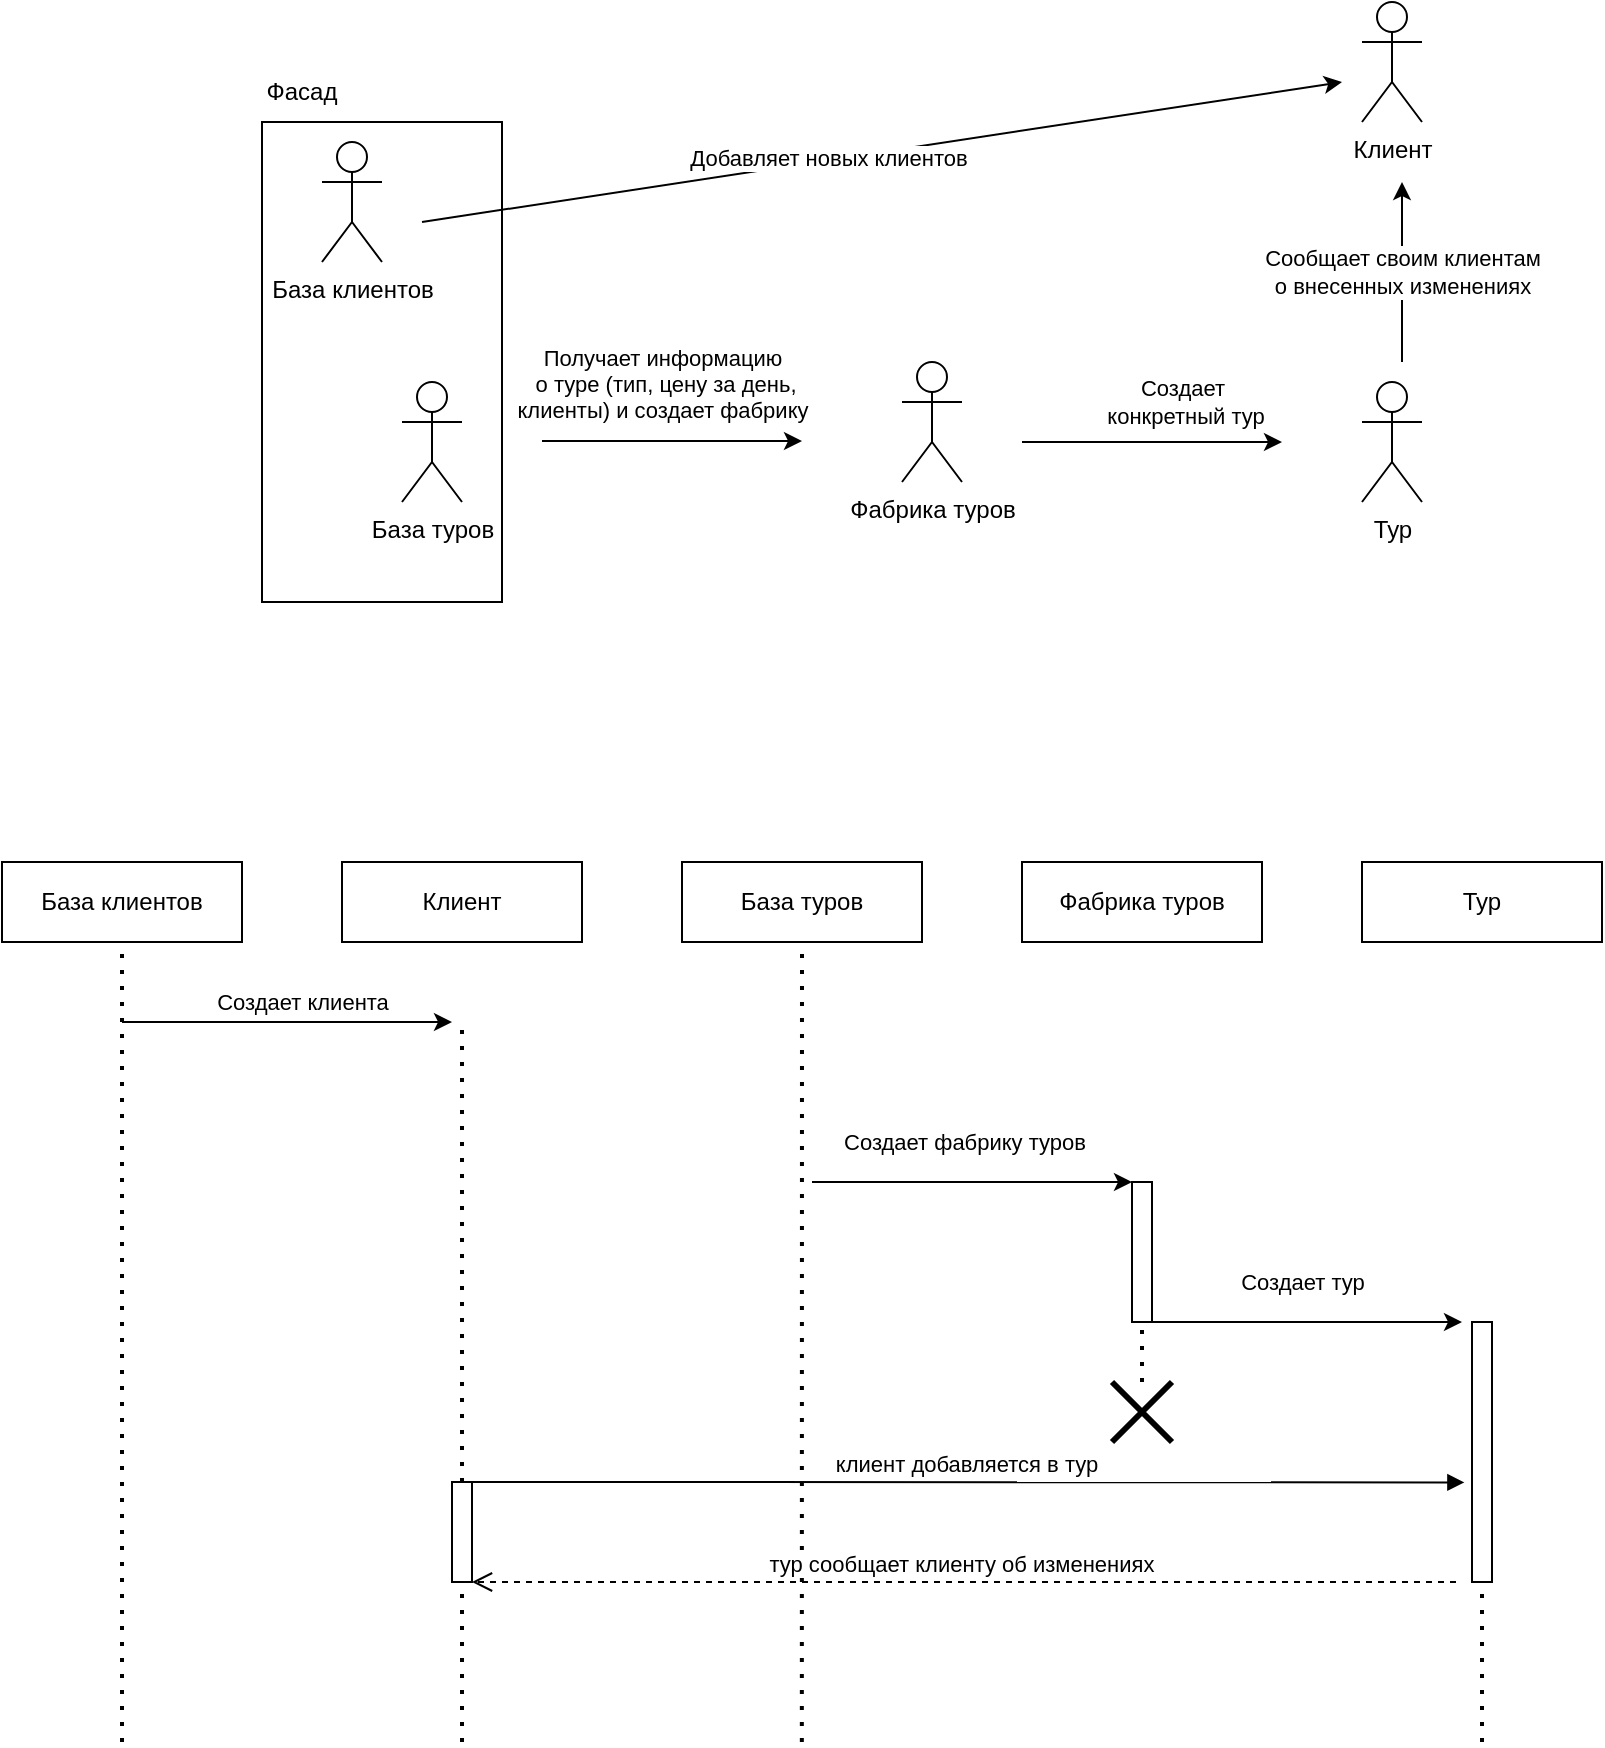 <mxfile version="17.2.4" type="device"><diagram id="MNFbB_95GLzA0_M8Ytmw" name="Page-1"><mxGraphModel dx="736" dy="384" grid="1" gridSize="10" guides="1" tooltips="1" connect="1" arrows="1" fold="1" page="1" pageScale="1" pageWidth="827" pageHeight="1169" math="0" shadow="0"><root><mxCell id="0"/><mxCell id="1" parent="0"/><mxCell id="Hb7DfOSYYr22E7tTKHMi-1" value="Фабрика туров" style="shape=umlActor;verticalLabelPosition=bottom;verticalAlign=top;html=1;outlineConnect=0;" parent="1" vertex="1"><mxGeometry x="550" y="320" width="30" height="60" as="geometry"/></mxCell><mxCell id="Hb7DfOSYYr22E7tTKHMi-2" value="Тур" style="shape=umlActor;verticalLabelPosition=bottom;verticalAlign=top;html=1;outlineConnect=0;" parent="1" vertex="1"><mxGeometry x="780" y="330" width="30" height="60" as="geometry"/></mxCell><mxCell id="Hb7DfOSYYr22E7tTKHMi-3" value="Клиент" style="shape=umlActor;verticalLabelPosition=bottom;verticalAlign=top;html=1;outlineConnect=0;" parent="1" vertex="1"><mxGeometry x="780" y="140" width="30" height="60" as="geometry"/></mxCell><mxCell id="Hb7DfOSYYr22E7tTKHMi-4" value="" style="endArrow=classic;html=1;rounded=0;" parent="1" edge="1"><mxGeometry width="50" height="50" relative="1" as="geometry"><mxPoint x="370" y="359.5" as="sourcePoint"/><mxPoint x="500" y="359.5" as="targetPoint"/></mxGeometry></mxCell><mxCell id="Hb7DfOSYYr22E7tTKHMi-5" value="Получает информацию&lt;br&gt;&amp;nbsp;о туре (тип, цену за день,&lt;br&gt;клиенты) и создает фабрику" style="edgeLabel;html=1;align=center;verticalAlign=middle;resizable=0;points=[];" parent="Hb7DfOSYYr22E7tTKHMi-4" vertex="1" connectable="0"><mxGeometry x="-0.249" y="-2" relative="1" as="geometry"><mxPoint x="11" y="-31" as="offset"/></mxGeometry></mxCell><mxCell id="Hb7DfOSYYr22E7tTKHMi-9" value="База клиентов" style="shape=umlActor;verticalLabelPosition=bottom;verticalAlign=top;html=1;outlineConnect=0;" parent="1" vertex="1"><mxGeometry x="260" y="210" width="30" height="60" as="geometry"/></mxCell><mxCell id="Hb7DfOSYYr22E7tTKHMi-10" value="База туров" style="shape=umlActor;verticalLabelPosition=bottom;verticalAlign=top;html=1;outlineConnect=0;" parent="1" vertex="1"><mxGeometry x="300" y="330" width="30" height="60" as="geometry"/></mxCell><mxCell id="Hb7DfOSYYr22E7tTKHMi-16" value="Создает&lt;br&gt;&amp;nbsp;конкретный тур" style="endArrow=classic;html=1;rounded=0;" parent="1" edge="1"><mxGeometry x="0.231" y="20" width="50" height="50" relative="1" as="geometry"><mxPoint x="610" y="360" as="sourcePoint"/><mxPoint x="740" y="360" as="targetPoint"/><mxPoint as="offset"/></mxGeometry></mxCell><mxCell id="Hb7DfOSYYr22E7tTKHMi-20" value="Сообщает своим клиентам &lt;br&gt;о внесенных изменениях" style="endArrow=classic;html=1;rounded=0;" parent="1" edge="1"><mxGeometry width="50" height="50" relative="1" as="geometry"><mxPoint x="800" y="320" as="sourcePoint"/><mxPoint x="800" y="230" as="targetPoint"/></mxGeometry></mxCell><mxCell id="Hb7DfOSYYr22E7tTKHMi-22" value="" style="endArrow=classic;html=1;rounded=0;" parent="1" edge="1"><mxGeometry width="50" height="50" relative="1" as="geometry"><mxPoint x="310" y="250" as="sourcePoint"/><mxPoint x="770" y="180" as="targetPoint"/></mxGeometry></mxCell><mxCell id="Hb7DfOSYYr22E7tTKHMi-23" value="Добавляет новых клиентов" style="edgeLabel;html=1;align=center;verticalAlign=middle;resizable=0;points=[];" parent="Hb7DfOSYYr22E7tTKHMi-22" vertex="1" connectable="0"><mxGeometry x="-0.121" y="2" relative="1" as="geometry"><mxPoint x="1" as="offset"/></mxGeometry></mxCell><mxCell id="Hb7DfOSYYr22E7tTKHMi-25" value="Фабрика туров" style="rounded=0;whiteSpace=wrap;html=1;" parent="1" vertex="1"><mxGeometry x="610" y="570" width="120" height="40" as="geometry"/></mxCell><mxCell id="Hb7DfOSYYr22E7tTKHMi-26" value="Тур" style="rounded=0;whiteSpace=wrap;html=1;" parent="1" vertex="1"><mxGeometry x="780" y="570" width="120" height="40" as="geometry"/></mxCell><mxCell id="Hb7DfOSYYr22E7tTKHMi-27" value="База туров" style="rounded=0;whiteSpace=wrap;html=1;" parent="1" vertex="1"><mxGeometry x="440" y="570" width="120" height="40" as="geometry"/></mxCell><mxCell id="Hb7DfOSYYr22E7tTKHMi-28" value="База клиентов" style="rounded=0;whiteSpace=wrap;html=1;" parent="1" vertex="1"><mxGeometry x="100" y="570" width="120" height="40" as="geometry"/></mxCell><mxCell id="Hb7DfOSYYr22E7tTKHMi-29" value="Клиент" style="rounded=0;whiteSpace=wrap;html=1;" parent="1" vertex="1"><mxGeometry x="270" y="570" width="120" height="40" as="geometry"/></mxCell><mxCell id="Hb7DfOSYYr22E7tTKHMi-31" value="" style="endArrow=none;dashed=1;html=1;dashPattern=1 3;strokeWidth=2;rounded=0;entryX=0.5;entryY=1;entryDx=0;entryDy=0;" parent="1" target="Hb7DfOSYYr22E7tTKHMi-28" edge="1"><mxGeometry width="50" height="50" relative="1" as="geometry"><mxPoint x="160" y="1010" as="sourcePoint"/><mxPoint x="390" y="650" as="targetPoint"/></mxGeometry></mxCell><mxCell id="Hb7DfOSYYr22E7tTKHMi-33" value="" style="endArrow=none;dashed=1;html=1;dashPattern=1 3;strokeWidth=2;rounded=0;entryX=0.5;entryY=1;entryDx=0;entryDy=0;startArrow=none;" parent="1" edge="1" target="Hb7DfOSYYr22E7tTKHMi-27"><mxGeometry width="50" height="50" relative="1" as="geometry"><mxPoint x="499.92" y="1010" as="sourcePoint"/><mxPoint x="499.5" y="700" as="targetPoint"/></mxGeometry></mxCell><mxCell id="Hb7DfOSYYr22E7tTKHMi-38" value="" style="endArrow=classic;html=1;rounded=0;entryX=0;entryY=0;entryDx=0;entryDy=0;" parent="1" edge="1"><mxGeometry width="50" height="50" relative="1" as="geometry"><mxPoint x="160" y="650" as="sourcePoint"/><mxPoint x="325" y="650" as="targetPoint"/></mxGeometry></mxCell><mxCell id="Hb7DfOSYYr22E7tTKHMi-39" value="Создает клиента" style="edgeLabel;html=1;align=center;verticalAlign=middle;resizable=0;points=[];" parent="Hb7DfOSYYr22E7tTKHMi-38" vertex="1" connectable="0"><mxGeometry x="-0.162" relative="1" as="geometry"><mxPoint x="21" y="-10" as="offset"/></mxGeometry></mxCell><mxCell id="Hb7DfOSYYr22E7tTKHMi-40" value="" style="endArrow=classic;html=1;rounded=0;" parent="1" edge="1"><mxGeometry width="50" height="50" relative="1" as="geometry"><mxPoint x="505" y="730" as="sourcePoint"/><mxPoint x="665" y="730" as="targetPoint"/></mxGeometry></mxCell><mxCell id="Hb7DfOSYYr22E7tTKHMi-41" value="Создает фабрику туров" style="edgeLabel;html=1;align=center;verticalAlign=middle;resizable=0;points=[];" parent="Hb7DfOSYYr22E7tTKHMi-40" vertex="1" connectable="0"><mxGeometry x="0.131" y="-1" relative="1" as="geometry"><mxPoint x="-15" y="-21" as="offset"/></mxGeometry></mxCell><mxCell id="4ANXY-BNiGa0FB9Rb9c4-7" value="" style="endArrow=none;dashed=1;html=1;dashPattern=1 3;strokeWidth=2;rounded=0;startArrow=none;" edge="1" parent="1" source="4ANXY-BNiGa0FB9Rb9c4-19"><mxGeometry width="50" height="50" relative="1" as="geometry"><mxPoint x="330" y="1010" as="sourcePoint"/><mxPoint x="330" y="650" as="targetPoint"/></mxGeometry></mxCell><mxCell id="Hb7DfOSYYr22E7tTKHMi-37" value="" style="rounded=0;whiteSpace=wrap;html=1;" parent="1" vertex="1"><mxGeometry x="665" y="730" width="10" height="70" as="geometry"/></mxCell><mxCell id="4ANXY-BNiGa0FB9Rb9c4-8" value="" style="endArrow=none;dashed=1;html=1;dashPattern=1 3;strokeWidth=2;rounded=0;entryX=0.5;entryY=1;entryDx=0;entryDy=0;startArrow=none;" edge="1" parent="1" source="4ANXY-BNiGa0FB9Rb9c4-14" target="Hb7DfOSYYr22E7tTKHMi-37"><mxGeometry width="50" height="50" relative="1" as="geometry"><mxPoint x="669.58" y="920" as="sourcePoint"/><mxPoint x="669.58" y="610" as="targetPoint"/></mxGeometry></mxCell><mxCell id="4ANXY-BNiGa0FB9Rb9c4-9" value="Создает тур" style="endArrow=classic;html=1;rounded=0;exitX=0.5;exitY=1;exitDx=0;exitDy=0;" edge="1" parent="1" source="Hb7DfOSYYr22E7tTKHMi-37"><mxGeometry y="20" width="50" height="50" relative="1" as="geometry"><mxPoint x="710" y="770" as="sourcePoint"/><mxPoint x="830" y="800" as="targetPoint"/><mxPoint as="offset"/></mxGeometry></mxCell><mxCell id="Hb7DfOSYYr22E7tTKHMi-47" value="" style="rounded=0;whiteSpace=wrap;html=1;" parent="1" vertex="1"><mxGeometry x="835" y="800" width="10" height="130" as="geometry"/></mxCell><mxCell id="4ANXY-BNiGa0FB9Rb9c4-14" value="" style="shape=umlDestroy;whiteSpace=wrap;html=1;strokeWidth=3;" vertex="1" parent="1"><mxGeometry x="655" y="830" width="30" height="30" as="geometry"/></mxCell><mxCell id="4ANXY-BNiGa0FB9Rb9c4-19" value="" style="html=1;points=[];perimeter=orthogonalPerimeter;" vertex="1" parent="1"><mxGeometry x="325" y="880" width="10" height="50" as="geometry"/></mxCell><mxCell id="4ANXY-BNiGa0FB9Rb9c4-20" value="" style="endArrow=none;dashed=1;html=1;dashPattern=1 3;strokeWidth=2;rounded=0;entryX=0.5;entryY=1;entryDx=0;entryDy=0;startArrow=none;" edge="1" parent="1" target="4ANXY-BNiGa0FB9Rb9c4-19"><mxGeometry width="50" height="50" relative="1" as="geometry"><mxPoint x="330" y="1010" as="sourcePoint"/><mxPoint x="330" y="720" as="targetPoint"/></mxGeometry></mxCell><mxCell id="4ANXY-BNiGa0FB9Rb9c4-21" value="клиент добавляется в тур" style="html=1;verticalAlign=bottom;endArrow=block;rounded=0;entryX=-0.38;entryY=0.617;entryDx=0;entryDy=0;entryPerimeter=0;" edge="1" parent="1" target="Hb7DfOSYYr22E7tTKHMi-47"><mxGeometry width="80" relative="1" as="geometry"><mxPoint x="334" y="880" as="sourcePoint"/><mxPoint x="830" y="880" as="targetPoint"/></mxGeometry></mxCell><mxCell id="4ANXY-BNiGa0FB9Rb9c4-22" value="тур сообщает клиенту об изменениях&amp;nbsp;" style="html=1;verticalAlign=bottom;endArrow=open;dashed=1;endSize=8;rounded=0;" edge="1" parent="1" target="4ANXY-BNiGa0FB9Rb9c4-19"><mxGeometry relative="1" as="geometry"><mxPoint x="827" y="930" as="sourcePoint"/><mxPoint x="747" y="930" as="targetPoint"/></mxGeometry></mxCell><mxCell id="4ANXY-BNiGa0FB9Rb9c4-24" value="" style="endArrow=none;dashed=1;html=1;dashPattern=1 3;strokeWidth=2;rounded=0;" edge="1" parent="1"><mxGeometry width="50" height="50" relative="1" as="geometry"><mxPoint x="840" y="1010" as="sourcePoint"/><mxPoint x="840" y="930" as="targetPoint"/></mxGeometry></mxCell><mxCell id="4ANXY-BNiGa0FB9Rb9c4-28" value="" style="rounded=0;whiteSpace=wrap;html=1;fillColor=none;" vertex="1" parent="1"><mxGeometry x="230" y="200" width="120" height="240" as="geometry"/></mxCell><mxCell id="4ANXY-BNiGa0FB9Rb9c4-29" value="Фасад" style="text;html=1;strokeColor=none;fillColor=none;align=center;verticalAlign=middle;whiteSpace=wrap;rounded=0;" vertex="1" parent="1"><mxGeometry x="220" y="170" width="60" height="30" as="geometry"/></mxCell></root></mxGraphModel></diagram></mxfile>